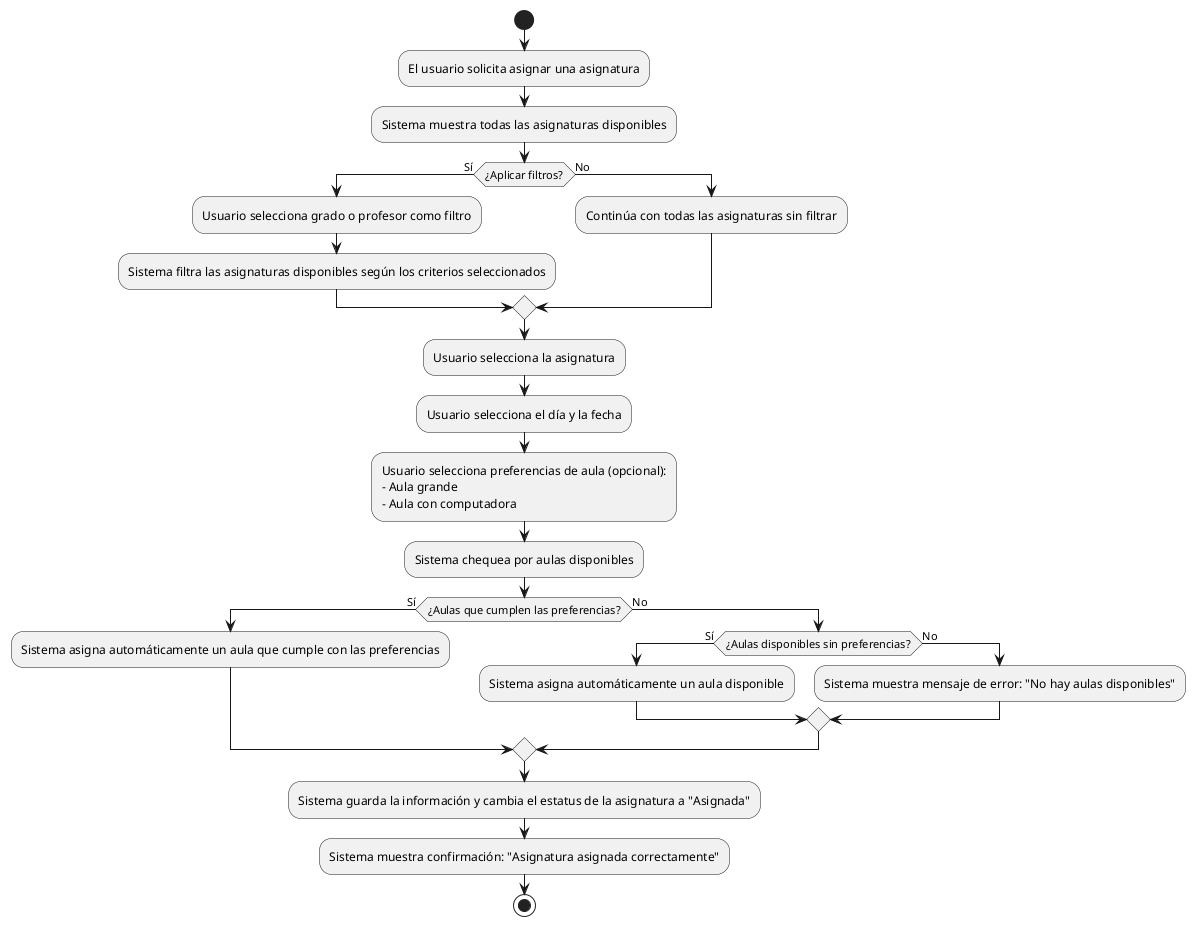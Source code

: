 @startuml
start
:El usuario solicita asignar una asignatura;
:Sistema muestra todas las asignaturas disponibles;
if (¿Aplicar filtros?) then (Sí)
  :Usuario selecciona grado o profesor como filtro;
  :Sistema filtra las asignaturas disponibles según los criterios seleccionados;
else (No)
  :Continúa con todas las asignaturas sin filtrar;
endif
:Usuario selecciona la asignatura;
:Usuario selecciona el día y la fecha;
:Usuario selecciona preferencias de aula (opcional): 
- Aula grande 
- Aula con computadora;
:Sistema chequea por aulas disponibles;
if (¿Aulas que cumplen las preferencias?) then (Sí)
  :Sistema asigna automáticamente un aula que cumple con las preferencias;
else (No)
  if (¿Aulas disponibles sin preferencias?) then (Sí)
    :Sistema asigna automáticamente un aula disponible;
  else (No)
    :Sistema muestra mensaje de error: "No hay aulas disponibles";
  endif
endif
:Sistema guarda la información y cambia el estatus de la asignatura a "Asignada";
:Sistema muestra confirmación: "Asignatura asignada correctamente";
stop
@enduml